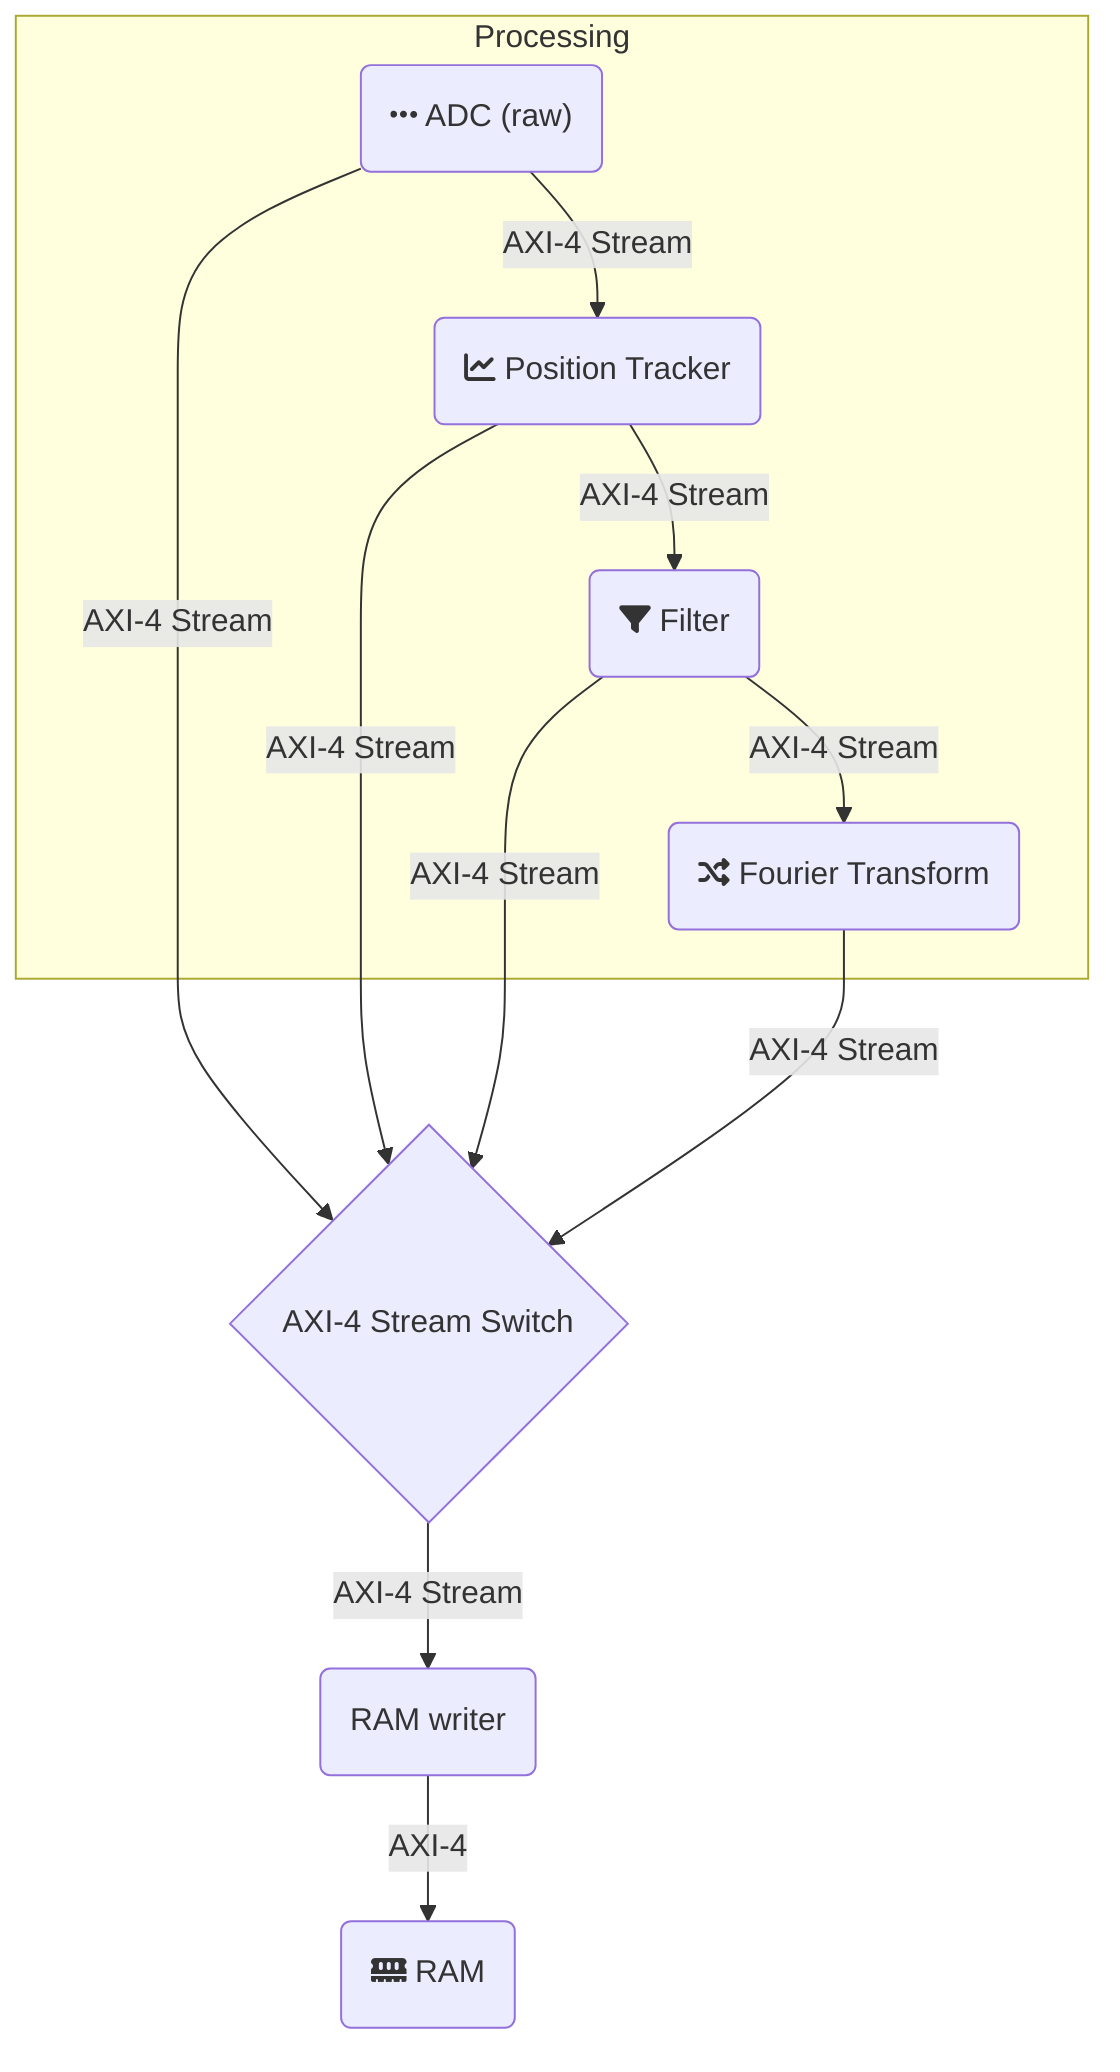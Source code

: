 graph TD
    DA("fa:fa-ellipsis-h   ADC (raw)")
    PT(fa:fa-chart-line Position Tracker)
    FI(fa:fa-filter Filter)
    FT(fa:fa-random Fourier Transform)
    AS{AXI-4 Stream Switch}
    RW(RAM writer)
    RAM(fa:fa-memory RAM)

    subgraph Processing
        DA --> |AXI-4 Stream| PT
        PT --> |AXI-4 Stream| FI
        FI --> |AXI-4 Stream| FT
    end

    DA --> |AXI-4 Stream| AS
    PT --> |AXI-4 Stream| AS
    FI --> |AXI-4 Stream| AS
    FT --> |AXI-4 Stream| AS

    AS --> |AXI-4 Stream| RW
    RW --> |AXI-4| RAM